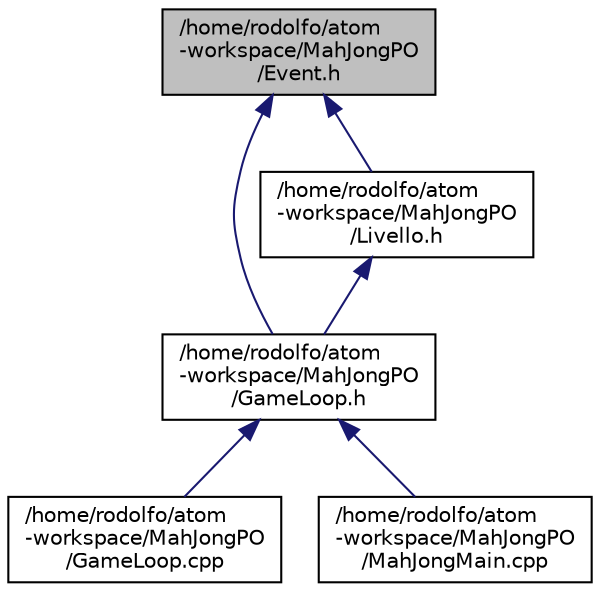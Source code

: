 digraph "/home/rodolfo/atom-workspace/MahJongPO/Event.h"
{
  edge [fontname="Helvetica",fontsize="10",labelfontname="Helvetica",labelfontsize="10"];
  node [fontname="Helvetica",fontsize="10",shape=record];
  Node4 [label="/home/rodolfo/atom\l-workspace/MahJongPO\l/Event.h",height=0.2,width=0.4,color="black", fillcolor="grey75", style="filled", fontcolor="black"];
  Node4 -> Node5 [dir="back",color="midnightblue",fontsize="10",style="solid"];
  Node5 [label="/home/rodolfo/atom\l-workspace/MahJongPO\l/GameLoop.h",height=0.2,width=0.4,color="black", fillcolor="white", style="filled",URL="$_game_loop_8h.html"];
  Node5 -> Node6 [dir="back",color="midnightblue",fontsize="10",style="solid"];
  Node6 [label="/home/rodolfo/atom\l-workspace/MahJongPO\l/GameLoop.cpp",height=0.2,width=0.4,color="black", fillcolor="white", style="filled",URL="$_game_loop_8cpp.html"];
  Node5 -> Node7 [dir="back",color="midnightblue",fontsize="10",style="solid"];
  Node7 [label="/home/rodolfo/atom\l-workspace/MahJongPO\l/MahJongMain.cpp",height=0.2,width=0.4,color="black", fillcolor="white", style="filled",URL="$_mah_jong_main_8cpp.html"];
  Node4 -> Node8 [dir="back",color="midnightblue",fontsize="10",style="solid"];
  Node8 [label="/home/rodolfo/atom\l-workspace/MahJongPO\l/Livello.h",height=0.2,width=0.4,color="black", fillcolor="white", style="filled",URL="$_livello_8h.html"];
  Node8 -> Node5 [dir="back",color="midnightblue",fontsize="10",style="solid"];
}
